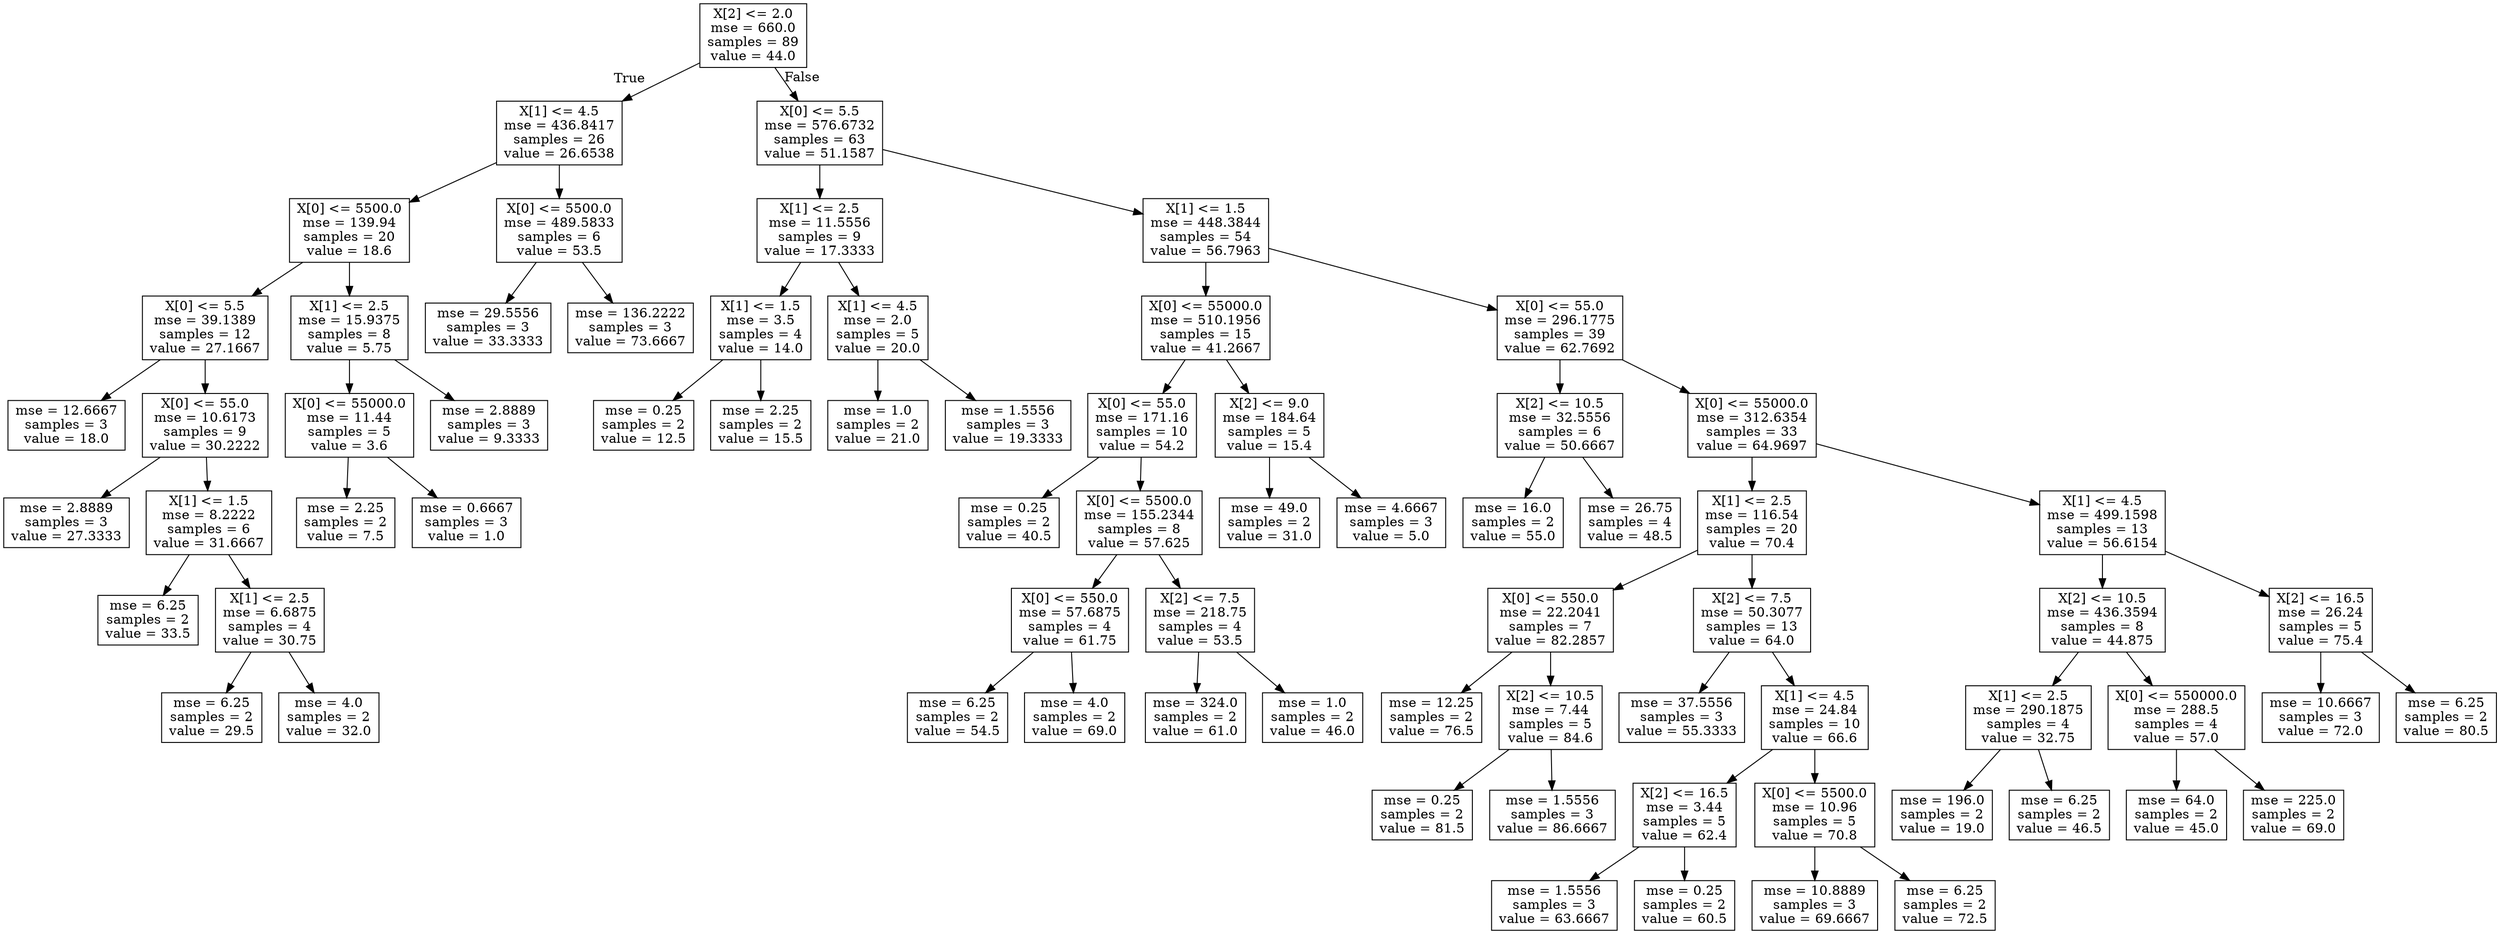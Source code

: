 digraph Tree {
node [shape=box] ;
0 [label="X[2] <= 2.0\nmse = 660.0\nsamples = 89\nvalue = 44.0"] ;
1 [label="X[1] <= 4.5\nmse = 436.8417\nsamples = 26\nvalue = 26.6538"] ;
0 -> 1 [labeldistance=2.5, labelangle=45, headlabel="True"] ;
2 [label="X[0] <= 5500.0\nmse = 139.94\nsamples = 20\nvalue = 18.6"] ;
1 -> 2 ;
3 [label="X[0] <= 5.5\nmse = 39.1389\nsamples = 12\nvalue = 27.1667"] ;
2 -> 3 ;
4 [label="mse = 12.6667\nsamples = 3\nvalue = 18.0"] ;
3 -> 4 ;
5 [label="X[0] <= 55.0\nmse = 10.6173\nsamples = 9\nvalue = 30.2222"] ;
3 -> 5 ;
6 [label="mse = 2.8889\nsamples = 3\nvalue = 27.3333"] ;
5 -> 6 ;
7 [label="X[1] <= 1.5\nmse = 8.2222\nsamples = 6\nvalue = 31.6667"] ;
5 -> 7 ;
8 [label="mse = 6.25\nsamples = 2\nvalue = 33.5"] ;
7 -> 8 ;
9 [label="X[1] <= 2.5\nmse = 6.6875\nsamples = 4\nvalue = 30.75"] ;
7 -> 9 ;
10 [label="mse = 6.25\nsamples = 2\nvalue = 29.5"] ;
9 -> 10 ;
11 [label="mse = 4.0\nsamples = 2\nvalue = 32.0"] ;
9 -> 11 ;
12 [label="X[1] <= 2.5\nmse = 15.9375\nsamples = 8\nvalue = 5.75"] ;
2 -> 12 ;
13 [label="X[0] <= 55000.0\nmse = 11.44\nsamples = 5\nvalue = 3.6"] ;
12 -> 13 ;
14 [label="mse = 2.25\nsamples = 2\nvalue = 7.5"] ;
13 -> 14 ;
15 [label="mse = 0.6667\nsamples = 3\nvalue = 1.0"] ;
13 -> 15 ;
16 [label="mse = 2.8889\nsamples = 3\nvalue = 9.3333"] ;
12 -> 16 ;
17 [label="X[0] <= 5500.0\nmse = 489.5833\nsamples = 6\nvalue = 53.5"] ;
1 -> 17 ;
18 [label="mse = 29.5556\nsamples = 3\nvalue = 33.3333"] ;
17 -> 18 ;
19 [label="mse = 136.2222\nsamples = 3\nvalue = 73.6667"] ;
17 -> 19 ;
20 [label="X[0] <= 5.5\nmse = 576.6732\nsamples = 63\nvalue = 51.1587"] ;
0 -> 20 [labeldistance=2.5, labelangle=-45, headlabel="False"] ;
21 [label="X[1] <= 2.5\nmse = 11.5556\nsamples = 9\nvalue = 17.3333"] ;
20 -> 21 ;
22 [label="X[1] <= 1.5\nmse = 3.5\nsamples = 4\nvalue = 14.0"] ;
21 -> 22 ;
23 [label="mse = 0.25\nsamples = 2\nvalue = 12.5"] ;
22 -> 23 ;
24 [label="mse = 2.25\nsamples = 2\nvalue = 15.5"] ;
22 -> 24 ;
25 [label="X[1] <= 4.5\nmse = 2.0\nsamples = 5\nvalue = 20.0"] ;
21 -> 25 ;
26 [label="mse = 1.0\nsamples = 2\nvalue = 21.0"] ;
25 -> 26 ;
27 [label="mse = 1.5556\nsamples = 3\nvalue = 19.3333"] ;
25 -> 27 ;
28 [label="X[1] <= 1.5\nmse = 448.3844\nsamples = 54\nvalue = 56.7963"] ;
20 -> 28 ;
29 [label="X[0] <= 55000.0\nmse = 510.1956\nsamples = 15\nvalue = 41.2667"] ;
28 -> 29 ;
30 [label="X[0] <= 55.0\nmse = 171.16\nsamples = 10\nvalue = 54.2"] ;
29 -> 30 ;
31 [label="mse = 0.25\nsamples = 2\nvalue = 40.5"] ;
30 -> 31 ;
32 [label="X[0] <= 5500.0\nmse = 155.2344\nsamples = 8\nvalue = 57.625"] ;
30 -> 32 ;
33 [label="X[0] <= 550.0\nmse = 57.6875\nsamples = 4\nvalue = 61.75"] ;
32 -> 33 ;
34 [label="mse = 6.25\nsamples = 2\nvalue = 54.5"] ;
33 -> 34 ;
35 [label="mse = 4.0\nsamples = 2\nvalue = 69.0"] ;
33 -> 35 ;
36 [label="X[2] <= 7.5\nmse = 218.75\nsamples = 4\nvalue = 53.5"] ;
32 -> 36 ;
37 [label="mse = 324.0\nsamples = 2\nvalue = 61.0"] ;
36 -> 37 ;
38 [label="mse = 1.0\nsamples = 2\nvalue = 46.0"] ;
36 -> 38 ;
39 [label="X[2] <= 9.0\nmse = 184.64\nsamples = 5\nvalue = 15.4"] ;
29 -> 39 ;
40 [label="mse = 49.0\nsamples = 2\nvalue = 31.0"] ;
39 -> 40 ;
41 [label="mse = 4.6667\nsamples = 3\nvalue = 5.0"] ;
39 -> 41 ;
42 [label="X[0] <= 55.0\nmse = 296.1775\nsamples = 39\nvalue = 62.7692"] ;
28 -> 42 ;
43 [label="X[2] <= 10.5\nmse = 32.5556\nsamples = 6\nvalue = 50.6667"] ;
42 -> 43 ;
44 [label="mse = 16.0\nsamples = 2\nvalue = 55.0"] ;
43 -> 44 ;
45 [label="mse = 26.75\nsamples = 4\nvalue = 48.5"] ;
43 -> 45 ;
46 [label="X[0] <= 55000.0\nmse = 312.6354\nsamples = 33\nvalue = 64.9697"] ;
42 -> 46 ;
47 [label="X[1] <= 2.5\nmse = 116.54\nsamples = 20\nvalue = 70.4"] ;
46 -> 47 ;
48 [label="X[0] <= 550.0\nmse = 22.2041\nsamples = 7\nvalue = 82.2857"] ;
47 -> 48 ;
49 [label="mse = 12.25\nsamples = 2\nvalue = 76.5"] ;
48 -> 49 ;
50 [label="X[2] <= 10.5\nmse = 7.44\nsamples = 5\nvalue = 84.6"] ;
48 -> 50 ;
51 [label="mse = 0.25\nsamples = 2\nvalue = 81.5"] ;
50 -> 51 ;
52 [label="mse = 1.5556\nsamples = 3\nvalue = 86.6667"] ;
50 -> 52 ;
53 [label="X[2] <= 7.5\nmse = 50.3077\nsamples = 13\nvalue = 64.0"] ;
47 -> 53 ;
54 [label="mse = 37.5556\nsamples = 3\nvalue = 55.3333"] ;
53 -> 54 ;
55 [label="X[1] <= 4.5\nmse = 24.84\nsamples = 10\nvalue = 66.6"] ;
53 -> 55 ;
56 [label="X[2] <= 16.5\nmse = 3.44\nsamples = 5\nvalue = 62.4"] ;
55 -> 56 ;
57 [label="mse = 1.5556\nsamples = 3\nvalue = 63.6667"] ;
56 -> 57 ;
58 [label="mse = 0.25\nsamples = 2\nvalue = 60.5"] ;
56 -> 58 ;
59 [label="X[0] <= 5500.0\nmse = 10.96\nsamples = 5\nvalue = 70.8"] ;
55 -> 59 ;
60 [label="mse = 10.8889\nsamples = 3\nvalue = 69.6667"] ;
59 -> 60 ;
61 [label="mse = 6.25\nsamples = 2\nvalue = 72.5"] ;
59 -> 61 ;
62 [label="X[1] <= 4.5\nmse = 499.1598\nsamples = 13\nvalue = 56.6154"] ;
46 -> 62 ;
63 [label="X[2] <= 10.5\nmse = 436.3594\nsamples = 8\nvalue = 44.875"] ;
62 -> 63 ;
64 [label="X[1] <= 2.5\nmse = 290.1875\nsamples = 4\nvalue = 32.75"] ;
63 -> 64 ;
65 [label="mse = 196.0\nsamples = 2\nvalue = 19.0"] ;
64 -> 65 ;
66 [label="mse = 6.25\nsamples = 2\nvalue = 46.5"] ;
64 -> 66 ;
67 [label="X[0] <= 550000.0\nmse = 288.5\nsamples = 4\nvalue = 57.0"] ;
63 -> 67 ;
68 [label="mse = 64.0\nsamples = 2\nvalue = 45.0"] ;
67 -> 68 ;
69 [label="mse = 225.0\nsamples = 2\nvalue = 69.0"] ;
67 -> 69 ;
70 [label="X[2] <= 16.5\nmse = 26.24\nsamples = 5\nvalue = 75.4"] ;
62 -> 70 ;
71 [label="mse = 10.6667\nsamples = 3\nvalue = 72.0"] ;
70 -> 71 ;
72 [label="mse = 6.25\nsamples = 2\nvalue = 80.5"] ;
70 -> 72 ;
}